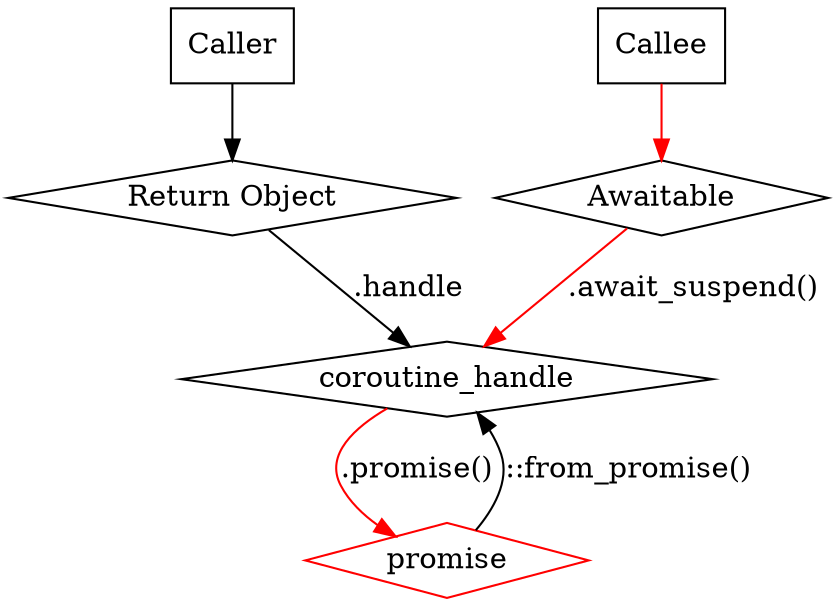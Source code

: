 digraph D {
  graph [ dpi = 300 ]; 

  main [shape=box, label="Caller"]
  f1 [shape=box, label="Callee"]
  ret [shape=diamond, label="Return Object"]
  p [shape=diamond label="promise", color="red"]
  handle [shape=diamond label="coroutine_handle"]
  awaitable [shape=diamond label="Awaitable"]

  main -> ret
  f1 -> awaitable [color="red"]
  p -> handle [label = "::from_promise()"]
  handle -> p [label = ".promise()", color="red"]
  ret -> handle [label = ".handle"]
  awaitable -> handle [label = ".await_suspend()", color="red"]
}

